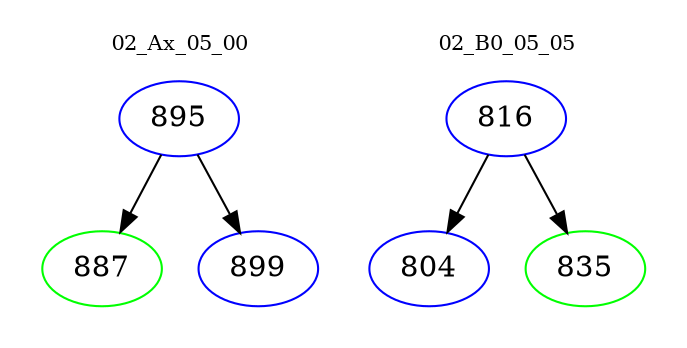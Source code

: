 digraph{
subgraph cluster_0 {
color = white
label = "02_Ax_05_00";
fontsize=10;
T0_895 [label="895", color="blue"]
T0_895 -> T0_887 [color="black"]
T0_887 [label="887", color="green"]
T0_895 -> T0_899 [color="black"]
T0_899 [label="899", color="blue"]
}
subgraph cluster_1 {
color = white
label = "02_B0_05_05";
fontsize=10;
T1_816 [label="816", color="blue"]
T1_816 -> T1_804 [color="black"]
T1_804 [label="804", color="blue"]
T1_816 -> T1_835 [color="black"]
T1_835 [label="835", color="green"]
}
}
